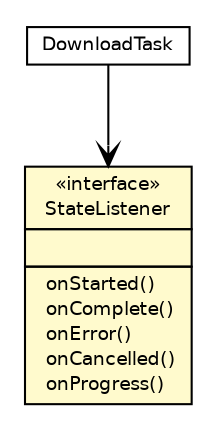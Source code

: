 #!/usr/local/bin/dot
#
# Class diagram 
# Generated by UMLGraph version 5.2 (http://www.umlgraph.org/)
#

digraph G {
	edge [fontname="Helvetica",fontsize=10,labelfontname="Helvetica",labelfontsize=10];
	node [fontname="Helvetica",fontsize=10,shape=plaintext];
	nodesep=0.25;
	ranksep=0.5;
	// com.heyzap.internal.DownloadTask
	c6241 [label=<<table title="com.heyzap.internal.DownloadTask" border="0" cellborder="1" cellspacing="0" cellpadding="2" port="p" href="./DownloadTask.html">
		<tr><td><table border="0" cellspacing="0" cellpadding="1">
<tr><td align="center" balign="center"> DownloadTask </td></tr>
		</table></td></tr>
		</table>>, fontname="Helvetica", fontcolor="black", fontsize=9.0];
	// com.heyzap.internal.DownloadTask.StateListener
	c6242 [label=<<table title="com.heyzap.internal.DownloadTask.StateListener" border="0" cellborder="1" cellspacing="0" cellpadding="2" port="p" bgcolor="lemonChiffon" href="./DownloadTask.StateListener.html">
		<tr><td><table border="0" cellspacing="0" cellpadding="1">
<tr><td align="center" balign="center"> &#171;interface&#187; </td></tr>
<tr><td align="center" balign="center"> StateListener </td></tr>
		</table></td></tr>
		<tr><td><table border="0" cellspacing="0" cellpadding="1">
<tr><td align="left" balign="left">  </td></tr>
		</table></td></tr>
		<tr><td><table border="0" cellspacing="0" cellpadding="1">
<tr><td align="left" balign="left">  onStarted() </td></tr>
<tr><td align="left" balign="left">  onComplete() </td></tr>
<tr><td align="left" balign="left">  onError() </td></tr>
<tr><td align="left" balign="left">  onCancelled() </td></tr>
<tr><td align="left" balign="left">  onProgress() </td></tr>
		</table></td></tr>
		</table>>, fontname="Helvetica", fontcolor="black", fontsize=9.0];
	// com.heyzap.internal.DownloadTask NAVASSOC com.heyzap.internal.DownloadTask.StateListener
	c6241:p -> c6242:p [taillabel="", label="", headlabel="", fontname="Helvetica", fontcolor="black", fontsize=10.0, color="black", arrowhead=open];
}

